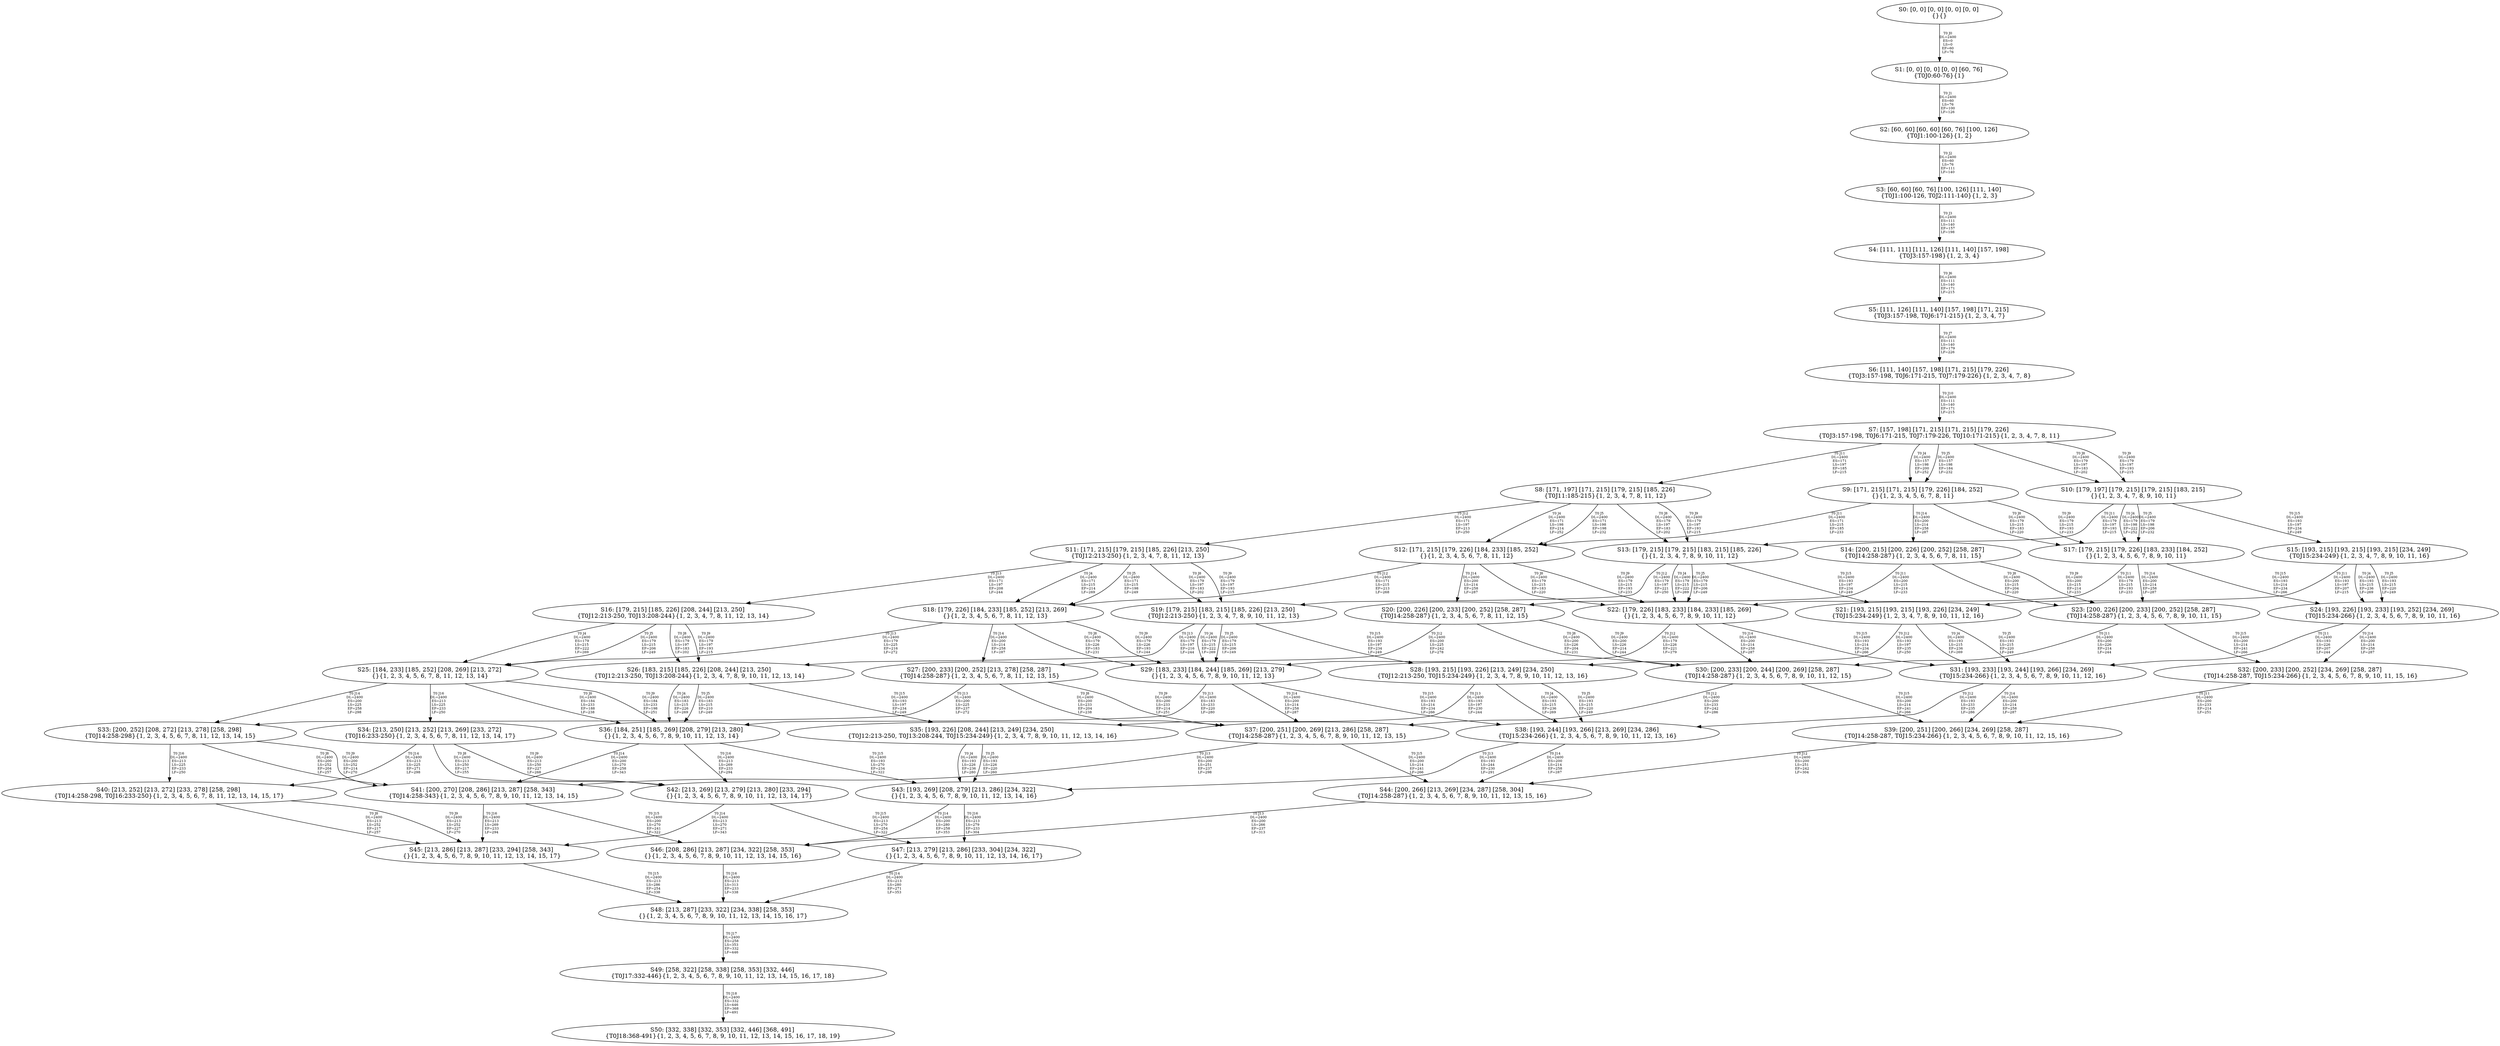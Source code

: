 digraph {
	S0[label="S0: [0, 0] [0, 0] [0, 0] [0, 0] \n{}{}"];
	S1[label="S1: [0, 0] [0, 0] [0, 0] [60, 76] \n{T0J0:60-76}{1}"];
	S2[label="S2: [60, 60] [60, 60] [60, 76] [100, 126] \n{T0J1:100-126}{1, 2}"];
	S3[label="S3: [60, 60] [60, 76] [100, 126] [111, 140] \n{T0J1:100-126, T0J2:111-140}{1, 2, 3}"];
	S4[label="S4: [111, 111] [111, 126] [111, 140] [157, 198] \n{T0J3:157-198}{1, 2, 3, 4}"];
	S5[label="S5: [111, 126] [111, 140] [157, 198] [171, 215] \n{T0J3:157-198, T0J6:171-215}{1, 2, 3, 4, 7}"];
	S6[label="S6: [111, 140] [157, 198] [171, 215] [179, 226] \n{T0J3:157-198, T0J6:171-215, T0J7:179-226}{1, 2, 3, 4, 7, 8}"];
	S7[label="S7: [157, 198] [171, 215] [171, 215] [179, 226] \n{T0J3:157-198, T0J6:171-215, T0J7:179-226, T0J10:171-215}{1, 2, 3, 4, 7, 8, 11}"];
	S8[label="S8: [171, 197] [171, 215] [179, 215] [185, 226] \n{T0J11:185-215}{1, 2, 3, 4, 7, 8, 11, 12}"];
	S9[label="S9: [171, 215] [171, 215] [179, 226] [184, 252] \n{}{1, 2, 3, 4, 5, 6, 7, 8, 11}"];
	S10[label="S10: [179, 197] [179, 215] [179, 215] [183, 215] \n{}{1, 2, 3, 4, 7, 8, 9, 10, 11}"];
	S11[label="S11: [171, 215] [179, 215] [185, 226] [213, 250] \n{T0J12:213-250}{1, 2, 3, 4, 7, 8, 11, 12, 13}"];
	S12[label="S12: [171, 215] [179, 226] [184, 233] [185, 252] \n{}{1, 2, 3, 4, 5, 6, 7, 8, 11, 12}"];
	S13[label="S13: [179, 215] [179, 215] [183, 215] [185, 226] \n{}{1, 2, 3, 4, 7, 8, 9, 10, 11, 12}"];
	S14[label="S14: [200, 215] [200, 226] [200, 252] [258, 287] \n{T0J14:258-287}{1, 2, 3, 4, 5, 6, 7, 8, 11, 15}"];
	S15[label="S15: [193, 215] [193, 215] [193, 215] [234, 249] \n{T0J15:234-249}{1, 2, 3, 4, 7, 8, 9, 10, 11, 16}"];
	S16[label="S16: [179, 215] [185, 226] [208, 244] [213, 250] \n{T0J12:213-250, T0J13:208-244}{1, 2, 3, 4, 7, 8, 11, 12, 13, 14}"];
	S17[label="S17: [179, 215] [179, 226] [183, 233] [184, 252] \n{}{1, 2, 3, 4, 5, 6, 7, 8, 9, 10, 11}"];
	S18[label="S18: [179, 226] [184, 233] [185, 252] [213, 269] \n{}{1, 2, 3, 4, 5, 6, 7, 8, 11, 12, 13}"];
	S19[label="S19: [179, 215] [183, 215] [185, 226] [213, 250] \n{T0J12:213-250}{1, 2, 3, 4, 7, 8, 9, 10, 11, 12, 13}"];
	S20[label="S20: [200, 226] [200, 233] [200, 252] [258, 287] \n{T0J14:258-287}{1, 2, 3, 4, 5, 6, 7, 8, 11, 12, 15}"];
	S21[label="S21: [193, 215] [193, 215] [193, 226] [234, 249] \n{T0J15:234-249}{1, 2, 3, 4, 7, 8, 9, 10, 11, 12, 16}"];
	S22[label="S22: [179, 226] [183, 233] [184, 233] [185, 269] \n{}{1, 2, 3, 4, 5, 6, 7, 8, 9, 10, 11, 12}"];
	S23[label="S23: [200, 226] [200, 233] [200, 252] [258, 287] \n{T0J14:258-287}{1, 2, 3, 4, 5, 6, 7, 8, 9, 10, 11, 15}"];
	S24[label="S24: [193, 226] [193, 233] [193, 252] [234, 269] \n{T0J15:234-266}{1, 2, 3, 4, 5, 6, 7, 8, 9, 10, 11, 16}"];
	S25[label="S25: [184, 233] [185, 252] [208, 269] [213, 272] \n{}{1, 2, 3, 4, 5, 6, 7, 8, 11, 12, 13, 14}"];
	S26[label="S26: [183, 215] [185, 226] [208, 244] [213, 250] \n{T0J12:213-250, T0J13:208-244}{1, 2, 3, 4, 7, 8, 9, 10, 11, 12, 13, 14}"];
	S27[label="S27: [200, 233] [200, 252] [213, 278] [258, 287] \n{T0J14:258-287}{1, 2, 3, 4, 5, 6, 7, 8, 11, 12, 13, 15}"];
	S28[label="S28: [193, 215] [193, 226] [213, 249] [234, 250] \n{T0J12:213-250, T0J15:234-249}{1, 2, 3, 4, 7, 8, 9, 10, 11, 12, 13, 16}"];
	S29[label="S29: [183, 233] [184, 244] [185, 269] [213, 279] \n{}{1, 2, 3, 4, 5, 6, 7, 8, 9, 10, 11, 12, 13}"];
	S30[label="S30: [200, 233] [200, 244] [200, 269] [258, 287] \n{T0J14:258-287}{1, 2, 3, 4, 5, 6, 7, 8, 9, 10, 11, 12, 15}"];
	S31[label="S31: [193, 233] [193, 244] [193, 266] [234, 269] \n{T0J15:234-266}{1, 2, 3, 4, 5, 6, 7, 8, 9, 10, 11, 12, 16}"];
	S32[label="S32: [200, 233] [200, 252] [234, 269] [258, 287] \n{T0J14:258-287, T0J15:234-266}{1, 2, 3, 4, 5, 6, 7, 8, 9, 10, 11, 15, 16}"];
	S33[label="S33: [200, 252] [208, 272] [213, 278] [258, 298] \n{T0J14:258-298}{1, 2, 3, 4, 5, 6, 7, 8, 11, 12, 13, 14, 15}"];
	S34[label="S34: [213, 250] [213, 252] [213, 269] [233, 272] \n{T0J16:233-250}{1, 2, 3, 4, 5, 6, 7, 8, 11, 12, 13, 14, 17}"];
	S35[label="S35: [193, 226] [208, 244] [213, 249] [234, 250] \n{T0J12:213-250, T0J13:208-244, T0J15:234-249}{1, 2, 3, 4, 7, 8, 9, 10, 11, 12, 13, 14, 16}"];
	S36[label="S36: [184, 251] [185, 269] [208, 279] [213, 280] \n{}{1, 2, 3, 4, 5, 6, 7, 8, 9, 10, 11, 12, 13, 14}"];
	S37[label="S37: [200, 251] [200, 269] [213, 286] [258, 287] \n{T0J14:258-287}{1, 2, 3, 4, 5, 6, 7, 8, 9, 10, 11, 12, 13, 15}"];
	S38[label="S38: [193, 244] [193, 266] [213, 269] [234, 286] \n{T0J15:234-266}{1, 2, 3, 4, 5, 6, 7, 8, 9, 10, 11, 12, 13, 16}"];
	S39[label="S39: [200, 251] [200, 266] [234, 269] [258, 287] \n{T0J14:258-287, T0J15:234-266}{1, 2, 3, 4, 5, 6, 7, 8, 9, 10, 11, 12, 15, 16}"];
	S40[label="S40: [213, 252] [213, 272] [233, 278] [258, 298] \n{T0J14:258-298, T0J16:233-250}{1, 2, 3, 4, 5, 6, 7, 8, 11, 12, 13, 14, 15, 17}"];
	S41[label="S41: [200, 270] [208, 286] [213, 287] [258, 343] \n{T0J14:258-343}{1, 2, 3, 4, 5, 6, 7, 8, 9, 10, 11, 12, 13, 14, 15}"];
	S42[label="S42: [213, 269] [213, 279] [213, 280] [233, 294] \n{}{1, 2, 3, 4, 5, 6, 7, 8, 9, 10, 11, 12, 13, 14, 17}"];
	S43[label="S43: [193, 269] [208, 279] [213, 286] [234, 322] \n{}{1, 2, 3, 4, 5, 6, 7, 8, 9, 10, 11, 12, 13, 14, 16}"];
	S44[label="S44: [200, 266] [213, 269] [234, 287] [258, 304] \n{T0J14:258-287}{1, 2, 3, 4, 5, 6, 7, 8, 9, 10, 11, 12, 13, 15, 16}"];
	S45[label="S45: [213, 286] [213, 287] [233, 294] [258, 343] \n{}{1, 2, 3, 4, 5, 6, 7, 8, 9, 10, 11, 12, 13, 14, 15, 17}"];
	S46[label="S46: [208, 286] [213, 287] [234, 322] [258, 353] \n{}{1, 2, 3, 4, 5, 6, 7, 8, 9, 10, 11, 12, 13, 14, 15, 16}"];
	S47[label="S47: [213, 279] [213, 286] [233, 304] [234, 322] \n{}{1, 2, 3, 4, 5, 6, 7, 8, 9, 10, 11, 12, 13, 14, 16, 17}"];
	S48[label="S48: [213, 287] [233, 322] [234, 338] [258, 353] \n{}{1, 2, 3, 4, 5, 6, 7, 8, 9, 10, 11, 12, 13, 14, 15, 16, 17}"];
	S49[label="S49: [258, 322] [258, 338] [258, 353] [332, 446] \n{T0J17:332-446}{1, 2, 3, 4, 5, 6, 7, 8, 9, 10, 11, 12, 13, 14, 15, 16, 17, 18}"];
	S50[label="S50: [332, 338] [332, 353] [332, 446] [368, 491] \n{T0J18:368-491}{1, 2, 3, 4, 5, 6, 7, 8, 9, 10, 11, 12, 13, 14, 15, 16, 17, 18, 19}"];
	S0 -> S1[label="T0 J0\nDL=2400\nES=0\nLS=0\nEF=60\nLF=76",fontsize=8];
	S1 -> S2[label="T0 J1\nDL=2400\nES=60\nLS=76\nEF=100\nLF=126",fontsize=8];
	S2 -> S3[label="T0 J2\nDL=2400\nES=60\nLS=76\nEF=111\nLF=140",fontsize=8];
	S3 -> S4[label="T0 J3\nDL=2400\nES=111\nLS=140\nEF=157\nLF=198",fontsize=8];
	S4 -> S5[label="T0 J6\nDL=2400\nES=111\nLS=140\nEF=171\nLF=215",fontsize=8];
	S5 -> S6[label="T0 J7\nDL=2400\nES=111\nLS=140\nEF=179\nLF=226",fontsize=8];
	S6 -> S7[label="T0 J10\nDL=2400\nES=111\nLS=140\nEF=171\nLF=215",fontsize=8];
	S7 -> S9[label="T0 J4\nDL=2400\nES=157\nLS=198\nEF=200\nLF=252",fontsize=8];
	S7 -> S9[label="T0 J5\nDL=2400\nES=157\nLS=198\nEF=184\nLF=232",fontsize=8];
	S7 -> S10[label="T0 J8\nDL=2400\nES=179\nLS=197\nEF=183\nLF=202",fontsize=8];
	S7 -> S10[label="T0 J9\nDL=2400\nES=179\nLS=197\nEF=193\nLF=215",fontsize=8];
	S7 -> S8[label="T0 J11\nDL=2400\nES=171\nLS=197\nEF=185\nLF=215",fontsize=8];
	S8 -> S12[label="T0 J4\nDL=2400\nES=171\nLS=198\nEF=214\nLF=252",fontsize=8];
	S8 -> S12[label="T0 J5\nDL=2400\nES=171\nLS=198\nEF=198\nLF=232",fontsize=8];
	S8 -> S13[label="T0 J8\nDL=2400\nES=179\nLS=197\nEF=183\nLF=202",fontsize=8];
	S8 -> S13[label="T0 J9\nDL=2400\nES=179\nLS=197\nEF=193\nLF=215",fontsize=8];
	S8 -> S11[label="T0 J12\nDL=2400\nES=171\nLS=197\nEF=213\nLF=250",fontsize=8];
	S9 -> S17[label="T0 J8\nDL=2400\nES=179\nLS=215\nEF=183\nLF=220",fontsize=8];
	S9 -> S17[label="T0 J9\nDL=2400\nES=179\nLS=215\nEF=193\nLF=233",fontsize=8];
	S9 -> S12[label="T0 J11\nDL=2400\nES=171\nLS=215\nEF=185\nLF=233",fontsize=8];
	S9 -> S14[label="T0 J14\nDL=2400\nES=200\nLS=214\nEF=258\nLF=287",fontsize=8];
	S10 -> S17[label="T0 J4\nDL=2400\nES=179\nLS=198\nEF=222\nLF=252",fontsize=8];
	S10 -> S17[label="T0 J5\nDL=2400\nES=179\nLS=198\nEF=206\nLF=232",fontsize=8];
	S10 -> S13[label="T0 J11\nDL=2400\nES=179\nLS=197\nEF=193\nLF=215",fontsize=8];
	S10 -> S15[label="T0 J15\nDL=2400\nES=193\nLS=197\nEF=234\nLF=249",fontsize=8];
	S11 -> S18[label="T0 J4\nDL=2400\nES=171\nLS=215\nEF=214\nLF=269",fontsize=8];
	S11 -> S18[label="T0 J5\nDL=2400\nES=171\nLS=215\nEF=198\nLF=249",fontsize=8];
	S11 -> S19[label="T0 J8\nDL=2400\nES=179\nLS=197\nEF=183\nLF=202",fontsize=8];
	S11 -> S19[label="T0 J9\nDL=2400\nES=179\nLS=197\nEF=193\nLF=215",fontsize=8];
	S11 -> S16[label="T0 J13\nDL=2400\nES=171\nLS=197\nEF=208\nLF=244",fontsize=8];
	S12 -> S22[label="T0 J8\nDL=2400\nES=179\nLS=215\nEF=183\nLF=220",fontsize=8];
	S12 -> S22[label="T0 J9\nDL=2400\nES=179\nLS=215\nEF=193\nLF=233",fontsize=8];
	S12 -> S18[label="T0 J12\nDL=2400\nES=171\nLS=215\nEF=213\nLF=268",fontsize=8];
	S12 -> S20[label="T0 J14\nDL=2400\nES=200\nLS=214\nEF=258\nLF=287",fontsize=8];
	S13 -> S22[label="T0 J4\nDL=2400\nES=179\nLS=215\nEF=222\nLF=269",fontsize=8];
	S13 -> S22[label="T0 J5\nDL=2400\nES=179\nLS=215\nEF=206\nLF=249",fontsize=8];
	S13 -> S19[label="T0 J12\nDL=2400\nES=179\nLS=197\nEF=221\nLF=250",fontsize=8];
	S13 -> S21[label="T0 J15\nDL=2400\nES=193\nLS=197\nEF=234\nLF=249",fontsize=8];
	S14 -> S23[label="T0 J8\nDL=2400\nES=200\nLS=215\nEF=204\nLF=220",fontsize=8];
	S14 -> S23[label="T0 J9\nDL=2400\nES=200\nLS=215\nEF=214\nLF=233",fontsize=8];
	S14 -> S20[label="T0 J11\nDL=2400\nES=200\nLS=215\nEF=214\nLF=233",fontsize=8];
	S15 -> S24[label="T0 J4\nDL=2400\nES=193\nLS=215\nEF=236\nLF=269",fontsize=8];
	S15 -> S24[label="T0 J5\nDL=2400\nES=193\nLS=215\nEF=220\nLF=249",fontsize=8];
	S15 -> S21[label="T0 J11\nDL=2400\nES=193\nLS=197\nEF=207\nLF=215",fontsize=8];
	S16 -> S25[label="T0 J4\nDL=2400\nES=179\nLS=215\nEF=222\nLF=269",fontsize=8];
	S16 -> S25[label="T0 J5\nDL=2400\nES=179\nLS=215\nEF=206\nLF=249",fontsize=8];
	S16 -> S26[label="T0 J8\nDL=2400\nES=179\nLS=197\nEF=183\nLF=202",fontsize=8];
	S16 -> S26[label="T0 J9\nDL=2400\nES=179\nLS=197\nEF=193\nLF=215",fontsize=8];
	S17 -> S22[label="T0 J11\nDL=2400\nES=179\nLS=215\nEF=193\nLF=233",fontsize=8];
	S17 -> S23[label="T0 J14\nDL=2400\nES=200\nLS=214\nEF=258\nLF=287",fontsize=8];
	S17 -> S24[label="T0 J15\nDL=2400\nES=193\nLS=214\nEF=234\nLF=266",fontsize=8];
	S18 -> S29[label="T0 J8\nDL=2400\nES=179\nLS=226\nEF=183\nLF=231",fontsize=8];
	S18 -> S29[label="T0 J9\nDL=2400\nES=179\nLS=226\nEF=193\nLF=244",fontsize=8];
	S18 -> S25[label="T0 J13\nDL=2400\nES=179\nLS=225\nEF=216\nLF=272",fontsize=8];
	S18 -> S27[label="T0 J14\nDL=2400\nES=200\nLS=214\nEF=258\nLF=287",fontsize=8];
	S19 -> S29[label="T0 J4\nDL=2400\nES=179\nLS=215\nEF=222\nLF=269",fontsize=8];
	S19 -> S29[label="T0 J5\nDL=2400\nES=179\nLS=215\nEF=206\nLF=249",fontsize=8];
	S19 -> S26[label="T0 J13\nDL=2400\nES=179\nLS=197\nEF=216\nLF=244",fontsize=8];
	S19 -> S28[label="T0 J15\nDL=2400\nES=193\nLS=197\nEF=234\nLF=249",fontsize=8];
	S20 -> S30[label="T0 J8\nDL=2400\nES=200\nLS=226\nEF=204\nLF=231",fontsize=8];
	S20 -> S30[label="T0 J9\nDL=2400\nES=200\nLS=226\nEF=214\nLF=244",fontsize=8];
	S20 -> S27[label="T0 J12\nDL=2400\nES=200\nLS=225\nEF=242\nLF=278",fontsize=8];
	S21 -> S31[label="T0 J4\nDL=2400\nES=193\nLS=215\nEF=236\nLF=269",fontsize=8];
	S21 -> S31[label="T0 J5\nDL=2400\nES=193\nLS=215\nEF=220\nLF=249",fontsize=8];
	S21 -> S28[label="T0 J12\nDL=2400\nES=193\nLS=197\nEF=235\nLF=250",fontsize=8];
	S22 -> S29[label="T0 J12\nDL=2400\nES=179\nLS=226\nEF=221\nLF=279",fontsize=8];
	S22 -> S30[label="T0 J14\nDL=2400\nES=200\nLS=214\nEF=258\nLF=287",fontsize=8];
	S22 -> S31[label="T0 J15\nDL=2400\nES=193\nLS=214\nEF=234\nLF=266",fontsize=8];
	S23 -> S30[label="T0 J11\nDL=2400\nES=200\nLS=226\nEF=214\nLF=244",fontsize=8];
	S23 -> S32[label="T0 J15\nDL=2400\nES=200\nLS=214\nEF=241\nLF=266",fontsize=8];
	S24 -> S31[label="T0 J11\nDL=2400\nES=193\nLS=226\nEF=207\nLF=244",fontsize=8];
	S24 -> S32[label="T0 J14\nDL=2400\nES=200\nLS=214\nEF=258\nLF=287",fontsize=8];
	S25 -> S36[label="T0 J8\nDL=2400\nES=184\nLS=233\nEF=188\nLF=238",fontsize=8];
	S25 -> S36[label="T0 J9\nDL=2400\nES=184\nLS=233\nEF=198\nLF=251",fontsize=8];
	S25 -> S33[label="T0 J14\nDL=2400\nES=200\nLS=225\nEF=258\nLF=298",fontsize=8];
	S25 -> S34[label="T0 J16\nDL=2400\nES=213\nLS=225\nEF=233\nLF=250",fontsize=8];
	S26 -> S36[label="T0 J4\nDL=2400\nES=183\nLS=215\nEF=226\nLF=269",fontsize=8];
	S26 -> S36[label="T0 J5\nDL=2400\nES=183\nLS=215\nEF=210\nLF=249",fontsize=8];
	S26 -> S35[label="T0 J15\nDL=2400\nES=193\nLS=197\nEF=234\nLF=249",fontsize=8];
	S27 -> S37[label="T0 J8\nDL=2400\nES=200\nLS=233\nEF=204\nLF=238",fontsize=8];
	S27 -> S37[label="T0 J9\nDL=2400\nES=200\nLS=233\nEF=214\nLF=251",fontsize=8];
	S27 -> S33[label="T0 J13\nDL=2400\nES=200\nLS=225\nEF=237\nLF=272",fontsize=8];
	S28 -> S38[label="T0 J4\nDL=2400\nES=193\nLS=215\nEF=236\nLF=269",fontsize=8];
	S28 -> S38[label="T0 J5\nDL=2400\nES=193\nLS=215\nEF=220\nLF=249",fontsize=8];
	S28 -> S35[label="T0 J13\nDL=2400\nES=193\nLS=197\nEF=230\nLF=244",fontsize=8];
	S29 -> S36[label="T0 J13\nDL=2400\nES=183\nLS=233\nEF=220\nLF=280",fontsize=8];
	S29 -> S37[label="T0 J14\nDL=2400\nES=200\nLS=214\nEF=258\nLF=287",fontsize=8];
	S29 -> S38[label="T0 J15\nDL=2400\nES=193\nLS=214\nEF=234\nLF=266",fontsize=8];
	S30 -> S37[label="T0 J12\nDL=2400\nES=200\nLS=233\nEF=242\nLF=286",fontsize=8];
	S30 -> S39[label="T0 J15\nDL=2400\nES=200\nLS=214\nEF=241\nLF=266",fontsize=8];
	S31 -> S38[label="T0 J12\nDL=2400\nES=193\nLS=233\nEF=235\nLF=286",fontsize=8];
	S31 -> S39[label="T0 J14\nDL=2400\nES=200\nLS=214\nEF=258\nLF=287",fontsize=8];
	S32 -> S39[label="T0 J11\nDL=2400\nES=200\nLS=233\nEF=214\nLF=251",fontsize=8];
	S33 -> S41[label="T0 J8\nDL=2400\nES=200\nLS=252\nEF=204\nLF=257",fontsize=8];
	S33 -> S41[label="T0 J9\nDL=2400\nES=200\nLS=252\nEF=214\nLF=270",fontsize=8];
	S33 -> S40[label="T0 J16\nDL=2400\nES=213\nLS=225\nEF=233\nLF=250",fontsize=8];
	S34 -> S42[label="T0 J8\nDL=2400\nES=213\nLS=250\nEF=217\nLF=255",fontsize=8];
	S34 -> S42[label="T0 J9\nDL=2400\nES=213\nLS=250\nEF=227\nLF=268",fontsize=8];
	S34 -> S40[label="T0 J14\nDL=2400\nES=213\nLS=225\nEF=271\nLF=298",fontsize=8];
	S35 -> S43[label="T0 J4\nDL=2400\nES=193\nLS=226\nEF=236\nLF=280",fontsize=8];
	S35 -> S43[label="T0 J5\nDL=2400\nES=193\nLS=226\nEF=220\nLF=260",fontsize=8];
	S36 -> S41[label="T0 J14\nDL=2400\nES=200\nLS=270\nEF=258\nLF=343",fontsize=8];
	S36 -> S43[label="T0 J15\nDL=2400\nES=193\nLS=270\nEF=234\nLF=322",fontsize=8];
	S36 -> S42[label="T0 J16\nDL=2400\nES=213\nLS=269\nEF=233\nLF=294",fontsize=8];
	S37 -> S41[label="T0 J13\nDL=2400\nES=200\nLS=251\nEF=237\nLF=298",fontsize=8];
	S37 -> S44[label="T0 J15\nDL=2400\nES=200\nLS=214\nEF=241\nLF=266",fontsize=8];
	S38 -> S43[label="T0 J13\nDL=2400\nES=193\nLS=244\nEF=230\nLF=291",fontsize=8];
	S38 -> S44[label="T0 J14\nDL=2400\nES=200\nLS=214\nEF=258\nLF=287",fontsize=8];
	S39 -> S44[label="T0 J12\nDL=2400\nES=200\nLS=251\nEF=242\nLF=304",fontsize=8];
	S40 -> S45[label="T0 J8\nDL=2400\nES=213\nLS=252\nEF=217\nLF=257",fontsize=8];
	S40 -> S45[label="T0 J9\nDL=2400\nES=213\nLS=252\nEF=227\nLF=270",fontsize=8];
	S41 -> S46[label="T0 J15\nDL=2400\nES=200\nLS=270\nEF=241\nLF=322",fontsize=8];
	S41 -> S45[label="T0 J16\nDL=2400\nES=213\nLS=269\nEF=233\nLF=294",fontsize=8];
	S42 -> S45[label="T0 J14\nDL=2400\nES=213\nLS=270\nEF=271\nLF=343",fontsize=8];
	S42 -> S47[label="T0 J15\nDL=2400\nES=213\nLS=270\nEF=254\nLF=322",fontsize=8];
	S43 -> S46[label="T0 J14\nDL=2400\nES=200\nLS=280\nEF=258\nLF=353",fontsize=8];
	S43 -> S47[label="T0 J16\nDL=2400\nES=213\nLS=279\nEF=233\nLF=304",fontsize=8];
	S44 -> S46[label="T0 J13\nDL=2400\nES=200\nLS=266\nEF=237\nLF=313",fontsize=8];
	S45 -> S48[label="T0 J15\nDL=2400\nES=213\nLS=286\nEF=254\nLF=338",fontsize=8];
	S46 -> S48[label="T0 J16\nDL=2400\nES=213\nLS=313\nEF=233\nLF=338",fontsize=8];
	S47 -> S48[label="T0 J14\nDL=2400\nES=213\nLS=280\nEF=271\nLF=353",fontsize=8];
	S48 -> S49[label="T0 J17\nDL=2400\nES=258\nLS=353\nEF=332\nLF=446",fontsize=8];
	S49 -> S50[label="T0 J18\nDL=2400\nES=332\nLS=446\nEF=368\nLF=491",fontsize=8];
}

